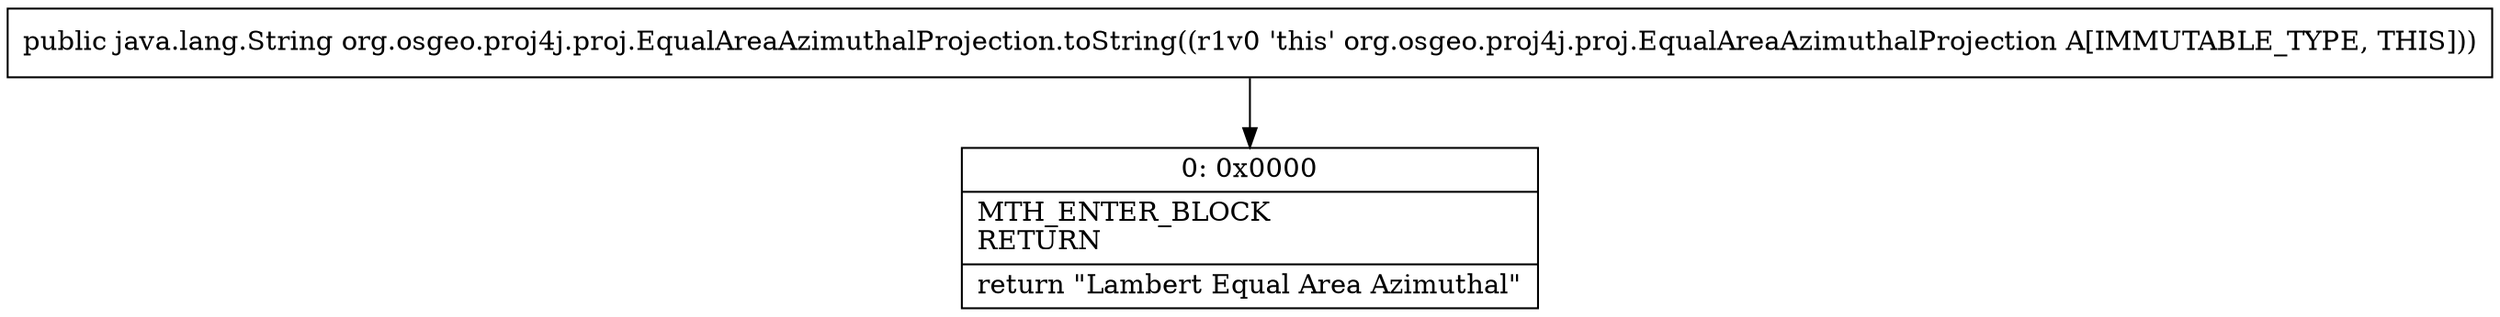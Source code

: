 digraph "CFG fororg.osgeo.proj4j.proj.EqualAreaAzimuthalProjection.toString()Ljava\/lang\/String;" {
Node_0 [shape=record,label="{0\:\ 0x0000|MTH_ENTER_BLOCK\lRETURN\l|return \"Lambert Equal Area Azimuthal\"\l}"];
MethodNode[shape=record,label="{public java.lang.String org.osgeo.proj4j.proj.EqualAreaAzimuthalProjection.toString((r1v0 'this' org.osgeo.proj4j.proj.EqualAreaAzimuthalProjection A[IMMUTABLE_TYPE, THIS])) }"];
MethodNode -> Node_0;
}

